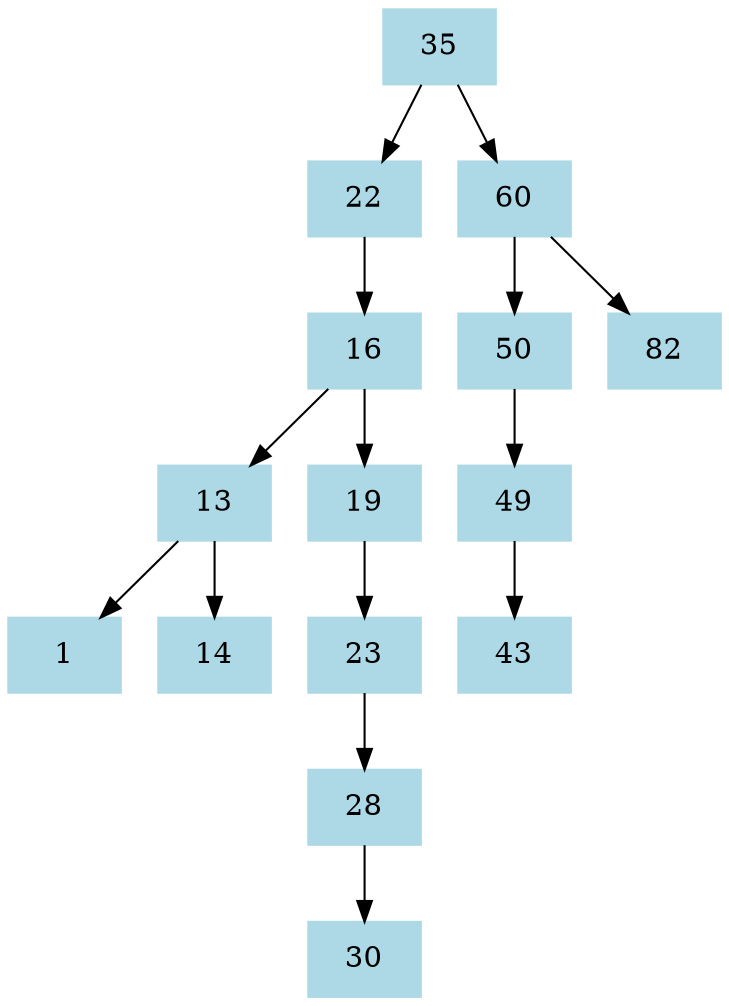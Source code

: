 digraph BST {
  node [shape=record, style=filled, color=lightblue];
  "35" -> "22";
  "22" -> "16";
  "16" -> "13";
  "13" -> "1";
  "13" -> "14";
  "16" -> "19";
  "19" -> "23";
  "23" -> "28";
  "28" -> "30";
  "35" -> "60";
  "60" -> "50";
  "50" -> "49";
  "49" -> "43";
  "60" -> "82";
}

